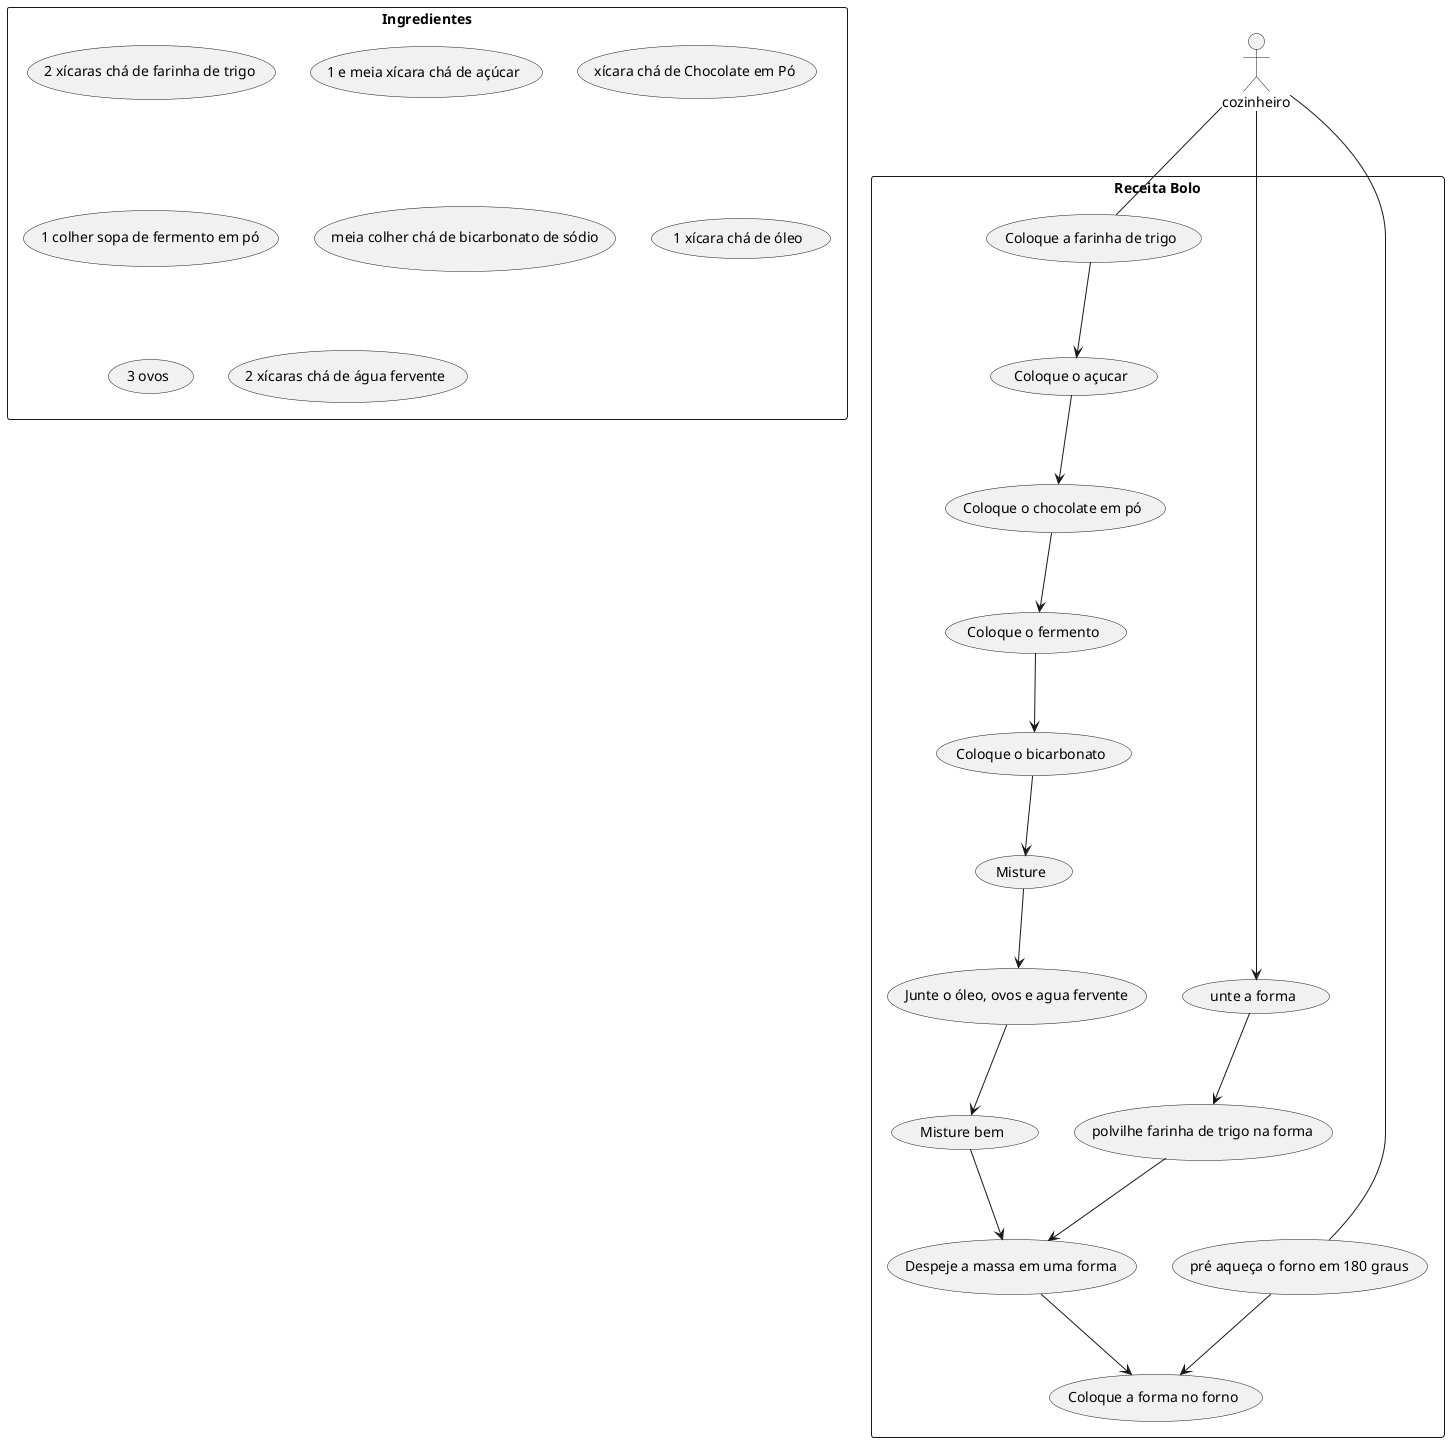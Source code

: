 @startuml "Receita Bolo Chocolate"



actor cozinheiro


rectangle "Receita Bolo"{
    cozinheiro -- (Coloque a farinha de trigo) : " "
    (Coloque a farinha de trigo) --> (Coloque o açucar) : " "

    (Coloque o açucar) --> (Coloque o chocolate em pó) : " "

    (Coloque o chocolate em pó) --> (Coloque o fermento) : " "
    (Coloque o fermento) --> (Coloque o bicarbonato) : " "
    (Coloque o bicarbonato) --> (Misture) : " "
    (Misture) --> (Junte o óleo, ovos e agua fervente) : " "
    (Junte o óleo, ovos e agua fervente) --> (Misture bem) : " "
    (Misture bem) --> (Despeje a massa em uma forma) : " "

    cozinheiro --> (unte a forma) : " "
    (unte a forma) --> (polvilhe farinha de trigo na forma) : " "
    (polvilhe farinha de trigo na forma) --> (Despeje a massa em uma forma) : " "

    cozinheiro -- (pré aqueça o forno em 180 graus) : " "

    (Despeje a massa em uma forma) --> (Coloque a forma no forno) : " "
    (pré aqueça o forno em 180 graus) --> (Coloque a forma no forno) : " "

    
        
}


rectangle "Ingredientes" {

    (2 xícaras chá de farinha de trigo)
    (1 e meia xícara chá de açúcar)
    (xícara chá de Chocolate em Pó)
    (1 colher sopa de fermento em pó)
    (meia colher chá de bicarbonato de sódio)
    (1 xícara chá de óleo)
    (3 ovos)
    (2 xícaras chá de água fervente)
    }




@enduml